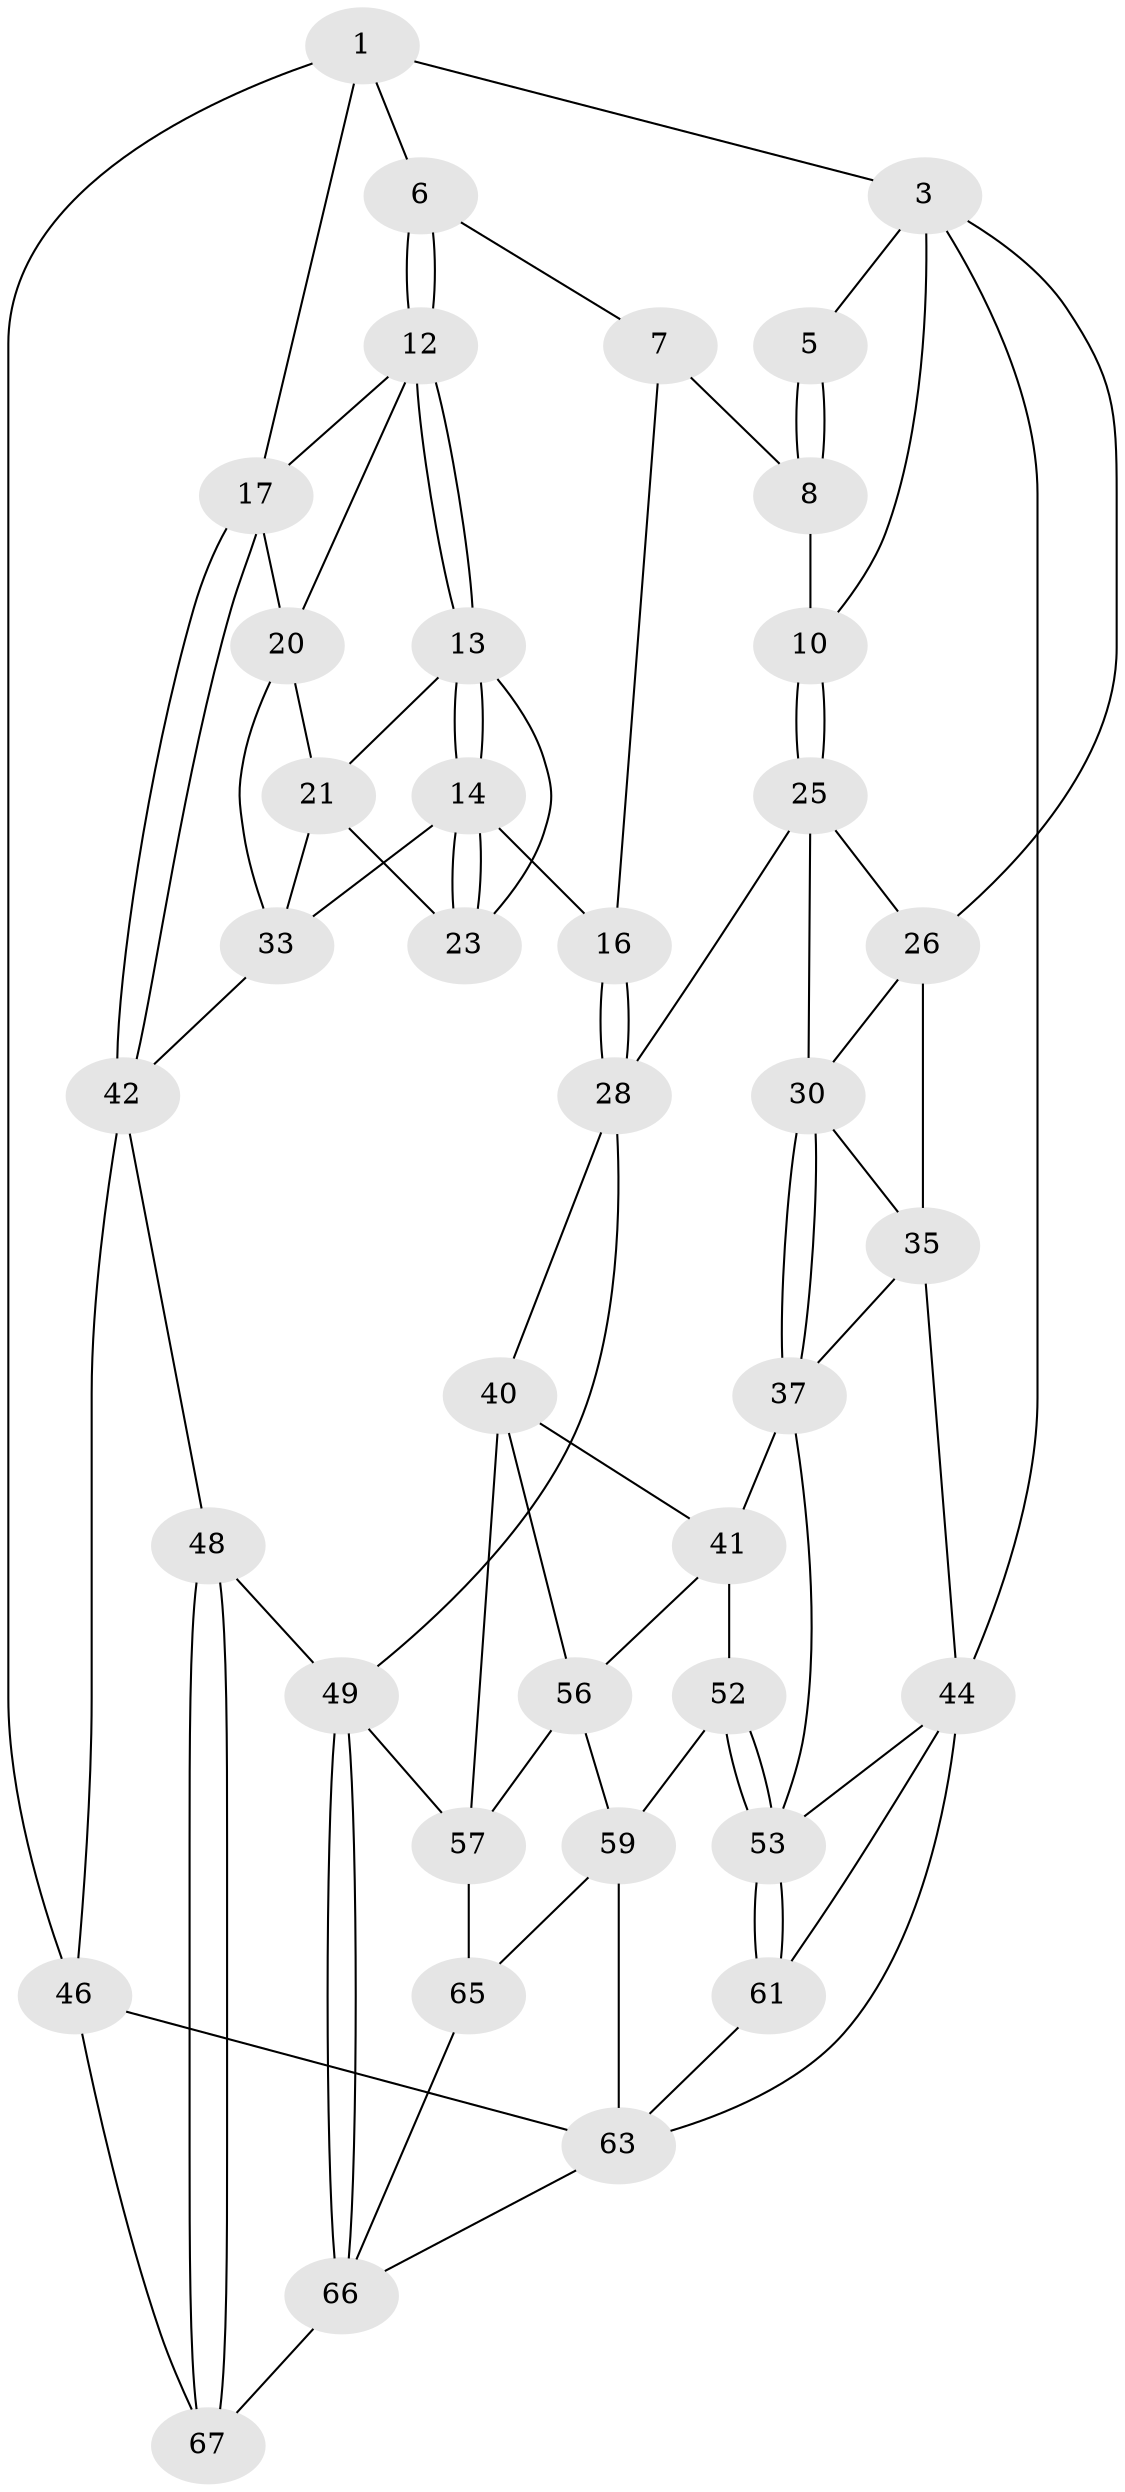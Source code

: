 // original degree distribution, {3: 0.028985507246376812, 5: 0.5507246376811594, 4: 0.2318840579710145, 6: 0.18840579710144928}
// Generated by graph-tools (version 1.1) at 2025/42/03/06/25 10:42:32]
// undirected, 39 vertices, 86 edges
graph export_dot {
graph [start="1"]
  node [color=gray90,style=filled];
  1 [pos="+0.9053023202226318+0",super="+2"];
  3 [pos="+0+0",super="+4"];
  5 [pos="+0.6345648331044644+0"];
  6 [pos="+0.7550007185981075+0.1777063439683804"];
  7 [pos="+0.704552923653847+0.17815583907743893",super="+11"];
  8 [pos="+0.6735045044773963+0.16720999438534237",super="+9"];
  10 [pos="+0.4730208595888154+0.1746711862568675"];
  12 [pos="+0.7769194784716551+0.20072342929028297",super="+19"];
  13 [pos="+0.7758327148370694+0.2249856916559187",super="+22"];
  14 [pos="+0.7483160798261247+0.3226753187282797",super="+15"];
  16 [pos="+0.6672435963720292+0.4390502306186601"];
  17 [pos="+1+0",super="+18"];
  20 [pos="+0.8888211367188831+0.2988685625520066",super="+32"];
  21 [pos="+0.8416266066379886+0.30653925271510524",super="+24"];
  23 [pos="+0.8024873080949255+0.3195850382658572"];
  25 [pos="+0.46752266100866+0.18498698463114815",super="+29"];
  26 [pos="+0.07663585274179457+0.08861339528144267",super="+27"];
  28 [pos="+0.621645069961181+0.45376616699758554",super="+39"];
  30 [pos="+0.38874302336146244+0.26663418108036685",super="+31"];
  33 [pos="+0.9208647750360639+0.5429668244665862",super="+34"];
  35 [pos="+0.17549404025634624+0.45462207228863644",super="+36"];
  37 [pos="+0.36429412759122665+0.4734408512705929",super="+38"];
  40 [pos="+0.47925209304868543+0.5145378212720145",super="+55"];
  41 [pos="+0.3923570369598047+0.49341830194056063",super="+51"];
  42 [pos="+1+0.5758284010920848",super="+43"];
  44 [pos="+0+0.47450618842014075",super="+45"];
  46 [pos="+1+1",super="+47"];
  48 [pos="+0.8363842063606789+0.7326281762421912"];
  49 [pos="+0.8029635021849066+0.7450827983427096",super="+50"];
  52 [pos="+0.25774702335294236+0.7312858050721877"];
  53 [pos="+0.17200770248469974+0.7065070094676421",super="+54"];
  56 [pos="+0.4048602159584077+0.6633391312025894",super="+58"];
  57 [pos="+0.5330064335754774+0.7516964405751312",super="+60"];
  59 [pos="+0.27745364866564276+0.7454696651215462",super="+62"];
  61 [pos="+0.09678974195193035+0.7741473405255066"];
  63 [pos="+0.3712068824834663+1",super="+64"];
  65 [pos="+0.532916914734776+0.7948493803742844"];
  66 [pos="+0.7005924823977423+0.8268015290885318",super="+69"];
  67 [pos="+0.8949217602602353+0.8656290030032985",super="+68"];
  1 -- 6;
  1 -- 46;
  1 -- 3;
  1 -- 17;
  3 -- 26;
  3 -- 44;
  3 -- 10;
  3 -- 5;
  5 -- 8;
  5 -- 8;
  6 -- 7;
  6 -- 12;
  6 -- 12;
  7 -- 8 [weight=2];
  7 -- 16;
  8 -- 10;
  10 -- 25;
  10 -- 25;
  12 -- 13;
  12 -- 13;
  12 -- 17;
  12 -- 20;
  13 -- 14;
  13 -- 14;
  13 -- 21;
  13 -- 23;
  14 -- 23;
  14 -- 23;
  14 -- 16;
  14 -- 33;
  16 -- 28;
  16 -- 28;
  17 -- 42;
  17 -- 42;
  17 -- 20;
  20 -- 21;
  20 -- 33;
  21 -- 23;
  21 -- 33;
  25 -- 26;
  25 -- 28;
  25 -- 30;
  26 -- 35;
  26 -- 30;
  28 -- 40;
  28 -- 49;
  30 -- 37;
  30 -- 37;
  30 -- 35;
  33 -- 42;
  35 -- 44;
  35 -- 37;
  37 -- 41;
  37 -- 53;
  40 -- 41;
  40 -- 57;
  40 -- 56;
  41 -- 56;
  41 -- 52;
  42 -- 48;
  42 -- 46;
  44 -- 61;
  44 -- 63;
  44 -- 53;
  46 -- 63;
  46 -- 67 [weight=2];
  48 -- 49;
  48 -- 67;
  48 -- 67;
  49 -- 66;
  49 -- 66;
  49 -- 57;
  52 -- 53;
  52 -- 53;
  52 -- 59;
  53 -- 61;
  53 -- 61;
  56 -- 57;
  56 -- 59;
  57 -- 65;
  59 -- 65;
  59 -- 63;
  61 -- 63;
  63 -- 66;
  65 -- 66;
  66 -- 67;
}
